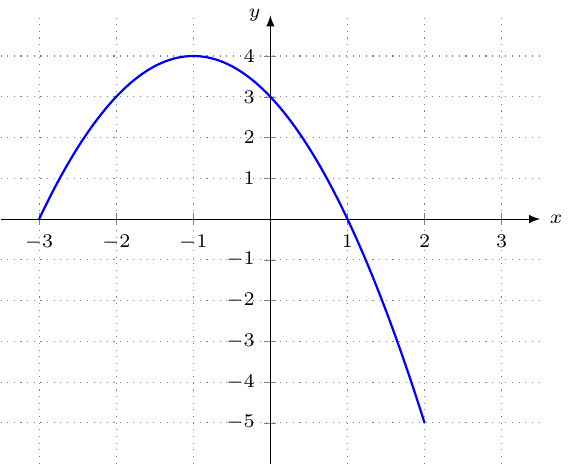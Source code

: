 \documentclass[crop,tikz]{standalone}
\usepackage{pgfplots}
\pgfplotsset{compat=1.16}
\usetikzlibrary{shapes.geometric,positioning}
\begin{document}
  \begin{tikzpicture}[font=\scriptsize]
    \begin{axis}[axis x line=center,axis y line=center,xlabel={$x$},ylabel={$y$},xlabel style={right},ylabel style={left},xmin=-3.5,xmax=3.5,xtick={-3,-2,-1,0,1,2,3},ymin=-6,ymax=5,ytick={-5,-4,-3,-2,-1,0,1,2,3,4},axis line style={-latex},major grid style={dotted,gray},grid=major]
      \addplot[mark=none,domain=-3:2,color=blue,thick,samples=200] {-(x+1)^2+4};
    \end{axis}
  \end{tikzpicture}%
\end{document}